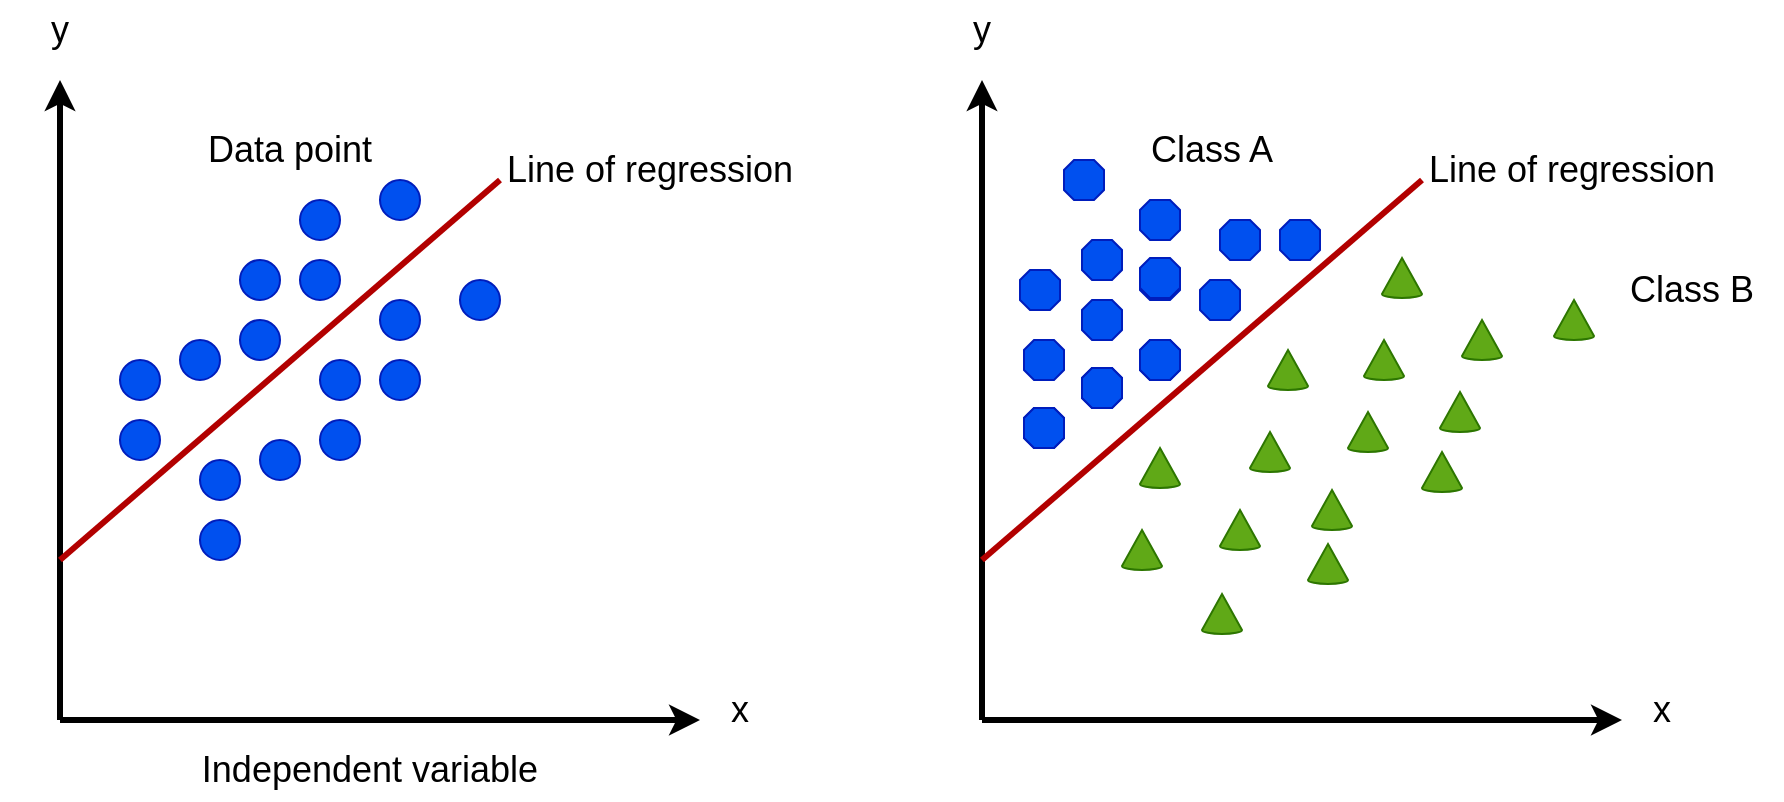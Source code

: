 <mxfile version="20.8.20" type="github"><diagram name="Seite-1" id="AEhaJvq-Rwga2lWYhz7p"><mxGraphModel dx="1434" dy="827" grid="1" gridSize="10" guides="1" tooltips="1" connect="1" arrows="1" fold="1" page="1" pageScale="1" pageWidth="827" pageHeight="1169" math="0" shadow="0"><root><mxCell id="0"/><mxCell id="1" parent="0"/><mxCell id="GwJlWllPwldxrlZpVOdF-26" value="" style="group" vertex="1" connectable="0" parent="1"><mxGeometry x="30" y="280" width="400" height="370" as="geometry"/></mxCell><mxCell id="GwJlWllPwldxrlZpVOdF-1" value="" style="endArrow=classic;html=1;rounded=0;strokeWidth=3;" edge="1" parent="GwJlWllPwldxrlZpVOdF-26"><mxGeometry width="50" height="50" relative="1" as="geometry"><mxPoint x="30" y="360" as="sourcePoint"/><mxPoint x="30" y="40" as="targetPoint"/></mxGeometry></mxCell><mxCell id="GwJlWllPwldxrlZpVOdF-3" value="" style="endArrow=classic;html=1;rounded=0;strokeWidth=3;" edge="1" parent="GwJlWllPwldxrlZpVOdF-26"><mxGeometry width="50" height="50" relative="1" as="geometry"><mxPoint x="30" y="360" as="sourcePoint"/><mxPoint x="350" y="360" as="targetPoint"/></mxGeometry></mxCell><mxCell id="GwJlWllPwldxrlZpVOdF-4" value="" style="endArrow=none;html=1;rounded=0;strokeWidth=3;fillColor=#e51400;strokeColor=#B20000;" edge="1" parent="GwJlWllPwldxrlZpVOdF-26"><mxGeometry width="50" height="50" relative="1" as="geometry"><mxPoint x="30" y="280" as="sourcePoint"/><mxPoint x="250" y="90" as="targetPoint"/></mxGeometry></mxCell><mxCell id="GwJlWllPwldxrlZpVOdF-6" value="&lt;font style=&quot;font-size: 18px;&quot;&gt;x&lt;/font&gt;" style="text;strokeColor=none;align=center;fillColor=none;html=1;verticalAlign=middle;whiteSpace=wrap;rounded=0;" vertex="1" parent="GwJlWllPwldxrlZpVOdF-26"><mxGeometry x="340" y="340" width="60" height="30" as="geometry"/></mxCell><mxCell id="GwJlWllPwldxrlZpVOdF-7" value="" style="ellipse;whiteSpace=wrap;html=1;fontSize=18;fillColor=#0050ef;fontColor=#ffffff;strokeColor=#001DBC;" vertex="1" parent="GwJlWllPwldxrlZpVOdF-26"><mxGeometry x="90" y="170" width="20" height="20" as="geometry"/></mxCell><mxCell id="GwJlWllPwldxrlZpVOdF-8" value="" style="ellipse;whiteSpace=wrap;html=1;fontSize=18;fillColor=#0050ef;fontColor=#ffffff;strokeColor=#001DBC;" vertex="1" parent="GwJlWllPwldxrlZpVOdF-26"><mxGeometry x="60" y="180" width="20" height="20" as="geometry"/></mxCell><mxCell id="GwJlWllPwldxrlZpVOdF-9" value="" style="ellipse;whiteSpace=wrap;html=1;fontSize=18;fillColor=#0050ef;fontColor=#ffffff;strokeColor=#001DBC;" vertex="1" parent="GwJlWllPwldxrlZpVOdF-26"><mxGeometry x="60" y="210" width="20" height="20" as="geometry"/></mxCell><mxCell id="GwJlWllPwldxrlZpVOdF-10" value="" style="ellipse;whiteSpace=wrap;html=1;fontSize=18;fillColor=#0050ef;fontColor=#ffffff;strokeColor=#001DBC;" vertex="1" parent="GwJlWllPwldxrlZpVOdF-26"><mxGeometry x="120" y="160" width="20" height="20" as="geometry"/></mxCell><mxCell id="GwJlWllPwldxrlZpVOdF-11" value="" style="ellipse;whiteSpace=wrap;html=1;fontSize=18;fillColor=#0050ef;fontColor=#ffffff;strokeColor=#001DBC;" vertex="1" parent="GwJlWllPwldxrlZpVOdF-26"><mxGeometry x="120" y="130" width="20" height="20" as="geometry"/></mxCell><mxCell id="GwJlWllPwldxrlZpVOdF-12" value="" style="ellipse;whiteSpace=wrap;html=1;fontSize=18;fillColor=#0050ef;fontColor=#ffffff;strokeColor=#001DBC;" vertex="1" parent="GwJlWllPwldxrlZpVOdF-26"><mxGeometry x="150" y="130" width="20" height="20" as="geometry"/></mxCell><mxCell id="GwJlWllPwldxrlZpVOdF-13" value="" style="ellipse;whiteSpace=wrap;html=1;fontSize=18;fillColor=#0050ef;fontColor=#ffffff;strokeColor=#001DBC;" vertex="1" parent="GwJlWllPwldxrlZpVOdF-26"><mxGeometry x="150" y="100" width="20" height="20" as="geometry"/></mxCell><mxCell id="GwJlWllPwldxrlZpVOdF-14" value="" style="ellipse;whiteSpace=wrap;html=1;fontSize=18;fillColor=#0050ef;fontColor=#ffffff;strokeColor=#001DBC;" vertex="1" parent="GwJlWllPwldxrlZpVOdF-26"><mxGeometry x="190" y="90" width="20" height="20" as="geometry"/></mxCell><mxCell id="GwJlWllPwldxrlZpVOdF-15" value="" style="ellipse;whiteSpace=wrap;html=1;fontSize=18;fillColor=#0050ef;fontColor=#ffffff;strokeColor=#001DBC;" vertex="1" parent="GwJlWllPwldxrlZpVOdF-26"><mxGeometry x="130" y="220" width="20" height="20" as="geometry"/></mxCell><mxCell id="GwJlWllPwldxrlZpVOdF-16" value="" style="ellipse;whiteSpace=wrap;html=1;fontSize=18;fillColor=#0050ef;fontColor=#ffffff;strokeColor=#001DBC;" vertex="1" parent="GwJlWllPwldxrlZpVOdF-26"><mxGeometry x="100" y="230" width="20" height="20" as="geometry"/></mxCell><mxCell id="GwJlWllPwldxrlZpVOdF-17" value="" style="ellipse;whiteSpace=wrap;html=1;fontSize=18;fillColor=#0050ef;fontColor=#ffffff;strokeColor=#001DBC;" vertex="1" parent="GwJlWllPwldxrlZpVOdF-26"><mxGeometry x="100" y="260" width="20" height="20" as="geometry"/></mxCell><mxCell id="GwJlWllPwldxrlZpVOdF-18" value="" style="ellipse;whiteSpace=wrap;html=1;fontSize=18;fillColor=#0050ef;fontColor=#ffffff;strokeColor=#001DBC;" vertex="1" parent="GwJlWllPwldxrlZpVOdF-26"><mxGeometry x="160" y="210" width="20" height="20" as="geometry"/></mxCell><mxCell id="GwJlWllPwldxrlZpVOdF-19" value="" style="ellipse;whiteSpace=wrap;html=1;fontSize=18;fillColor=#0050ef;fontColor=#ffffff;strokeColor=#001DBC;" vertex="1" parent="GwJlWllPwldxrlZpVOdF-26"><mxGeometry x="160" y="180" width="20" height="20" as="geometry"/></mxCell><mxCell id="GwJlWllPwldxrlZpVOdF-20" value="" style="ellipse;whiteSpace=wrap;html=1;fontSize=18;fillColor=#0050ef;fontColor=#ffffff;strokeColor=#001DBC;" vertex="1" parent="GwJlWllPwldxrlZpVOdF-26"><mxGeometry x="190" y="180" width="20" height="20" as="geometry"/></mxCell><mxCell id="GwJlWllPwldxrlZpVOdF-21" value="" style="ellipse;whiteSpace=wrap;html=1;fontSize=18;fillColor=#0050ef;fontColor=#ffffff;strokeColor=#001DBC;" vertex="1" parent="GwJlWllPwldxrlZpVOdF-26"><mxGeometry x="190" y="150" width="20" height="20" as="geometry"/></mxCell><mxCell id="GwJlWllPwldxrlZpVOdF-22" value="" style="ellipse;whiteSpace=wrap;html=1;fontSize=18;fillColor=#0050ef;fontColor=#ffffff;strokeColor=#001DBC;" vertex="1" parent="GwJlWllPwldxrlZpVOdF-26"><mxGeometry x="230" y="140" width="20" height="20" as="geometry"/></mxCell><mxCell id="GwJlWllPwldxrlZpVOdF-23" value="&lt;span style=&quot;font-size: 18px;&quot;&gt;Data point&lt;/span&gt;" style="text;strokeColor=none;align=center;fillColor=none;html=1;verticalAlign=middle;whiteSpace=wrap;rounded=0;rotation=0;" vertex="1" parent="GwJlWllPwldxrlZpVOdF-26"><mxGeometry x="100" y="60" width="90" height="30" as="geometry"/></mxCell><mxCell id="GwJlWllPwldxrlZpVOdF-24" value="&lt;span style=&quot;font-size: 18px;&quot;&gt;Line of regression&lt;/span&gt;" style="text;strokeColor=none;align=center;fillColor=none;html=1;verticalAlign=middle;whiteSpace=wrap;rounded=0;rotation=0;" vertex="1" parent="GwJlWllPwldxrlZpVOdF-26"><mxGeometry x="250" y="70" width="150" height="30" as="geometry"/></mxCell><mxCell id="GwJlWllPwldxrlZpVOdF-25" value="&lt;font style=&quot;font-size: 18px;&quot;&gt;y&lt;/font&gt;" style="text;strokeColor=none;align=center;fillColor=none;html=1;verticalAlign=middle;whiteSpace=wrap;rounded=0;" vertex="1" parent="GwJlWllPwldxrlZpVOdF-26"><mxGeometry width="60" height="30" as="geometry"/></mxCell><mxCell id="GwJlWllPwldxrlZpVOdF-28" value="" style="endArrow=classic;html=1;rounded=0;strokeWidth=3;" edge="1" parent="1"><mxGeometry width="50" height="50" relative="1" as="geometry"><mxPoint x="521" y="640" as="sourcePoint"/><mxPoint x="521" y="320" as="targetPoint"/></mxGeometry></mxCell><mxCell id="GwJlWllPwldxrlZpVOdF-29" value="" style="endArrow=classic;html=1;rounded=0;strokeWidth=3;" edge="1" parent="1"><mxGeometry width="50" height="50" relative="1" as="geometry"><mxPoint x="521" y="640" as="sourcePoint"/><mxPoint x="841" y="640" as="targetPoint"/></mxGeometry></mxCell><mxCell id="GwJlWllPwldxrlZpVOdF-30" value="" style="endArrow=none;html=1;rounded=0;strokeWidth=3;fillColor=#e51400;strokeColor=#B20000;" edge="1" parent="1"><mxGeometry width="50" height="50" relative="1" as="geometry"><mxPoint x="521" y="560" as="sourcePoint"/><mxPoint x="741" y="370" as="targetPoint"/></mxGeometry></mxCell><mxCell id="GwJlWllPwldxrlZpVOdF-31" value="&lt;font style=&quot;font-size: 18px;&quot;&gt;x&lt;/font&gt;" style="text;strokeColor=none;align=center;fillColor=none;html=1;verticalAlign=middle;whiteSpace=wrap;rounded=0;" vertex="1" parent="1"><mxGeometry x="831" y="620" width="60" height="30" as="geometry"/></mxCell><mxCell id="GwJlWllPwldxrlZpVOdF-48" value="&lt;span style=&quot;font-size: 18px;&quot;&gt;Class A&lt;/span&gt;" style="text;strokeColor=none;align=center;fillColor=none;html=1;verticalAlign=middle;whiteSpace=wrap;rounded=0;rotation=0;" vertex="1" parent="1"><mxGeometry x="591" y="340" width="90" height="30" as="geometry"/></mxCell><mxCell id="GwJlWllPwldxrlZpVOdF-49" value="&lt;span style=&quot;font-size: 18px;&quot;&gt;Line of regression&lt;/span&gt;" style="text;strokeColor=none;align=center;fillColor=none;html=1;verticalAlign=middle;whiteSpace=wrap;rounded=0;rotation=0;" vertex="1" parent="1"><mxGeometry x="741" y="350" width="150" height="30" as="geometry"/></mxCell><mxCell id="GwJlWllPwldxrlZpVOdF-50" value="&lt;font style=&quot;font-size: 18px;&quot;&gt;y&lt;/font&gt;" style="text;strokeColor=none;align=center;fillColor=none;html=1;verticalAlign=middle;whiteSpace=wrap;rounded=0;" vertex="1" parent="1"><mxGeometry x="491" y="280" width="60" height="30" as="geometry"/></mxCell><mxCell id="GwJlWllPwldxrlZpVOdF-51" value="&lt;span style=&quot;font-size: 18px;&quot;&gt;Class B&lt;/span&gt;" style="text;strokeColor=none;align=center;fillColor=none;html=1;verticalAlign=middle;whiteSpace=wrap;rounded=0;rotation=0;" vertex="1" parent="1"><mxGeometry x="831" y="410" width="90" height="30" as="geometry"/></mxCell><mxCell id="GwJlWllPwldxrlZpVOdF-52" value="" style="verticalLabelPosition=bottom;verticalAlign=top;html=1;shape=mxgraph.basic.polygon;polyCoords=[[0.25,0],[0.75,0],[1,0.25],[1,0.75],[0.75,1],[0.25,1],[0,0.75],[0,0.25]];polyline=0;fontSize=18;fillColor=#0050ef;strokeColor=#001DBC;fontColor=#ffffff;" vertex="1" parent="1"><mxGeometry x="542" y="484" width="20" height="20" as="geometry"/></mxCell><mxCell id="GwJlWllPwldxrlZpVOdF-53" value="" style="verticalLabelPosition=bottom;verticalAlign=top;html=1;shape=mxgraph.basic.polygon;polyCoords=[[0.25,0],[0.75,0],[1,0.25],[1,0.75],[0.75,1],[0.25,1],[0,0.75],[0,0.25]];polyline=0;fontSize=18;fillColor=#0050ef;strokeColor=#001DBC;fontColor=#ffffff;" vertex="1" parent="1"><mxGeometry x="571" y="464" width="20" height="20" as="geometry"/></mxCell><mxCell id="GwJlWllPwldxrlZpVOdF-54" value="" style="verticalLabelPosition=bottom;verticalAlign=top;html=1;shape=mxgraph.basic.polygon;polyCoords=[[0.25,0],[0.75,0],[1,0.25],[1,0.75],[0.75,1],[0.25,1],[0,0.75],[0,0.25]];polyline=0;fontSize=18;fillColor=#0050ef;strokeColor=#001DBC;fontColor=#ffffff;" vertex="1" parent="1"><mxGeometry x="600" y="450" width="20" height="20" as="geometry"/></mxCell><mxCell id="GwJlWllPwldxrlZpVOdF-55" value="" style="verticalLabelPosition=bottom;verticalAlign=top;html=1;shape=mxgraph.basic.polygon;polyCoords=[[0.25,0],[0.75,0],[1,0.25],[1,0.75],[0.75,1],[0.25,1],[0,0.75],[0,0.25]];polyline=0;fontSize=18;fillColor=#0050ef;strokeColor=#001DBC;fontColor=#ffffff;" vertex="1" parent="1"><mxGeometry x="571" y="430" width="20" height="20" as="geometry"/></mxCell><mxCell id="GwJlWllPwldxrlZpVOdF-56" value="" style="verticalLabelPosition=bottom;verticalAlign=top;html=1;shape=mxgraph.basic.polygon;polyCoords=[[0.25,0],[0.75,0],[1,0.25],[1,0.75],[0.75,1],[0.25,1],[0,0.75],[0,0.25]];polyline=0;fontSize=18;fillColor=#0050ef;strokeColor=#001DBC;fontColor=#ffffff;" vertex="1" parent="1"><mxGeometry x="630" y="420" width="20" height="20" as="geometry"/></mxCell><mxCell id="GwJlWllPwldxrlZpVOdF-57" value="" style="verticalLabelPosition=bottom;verticalAlign=top;html=1;shape=mxgraph.basic.polygon;polyCoords=[[0.25,0],[0.75,0],[1,0.25],[1,0.75],[0.75,1],[0.25,1],[0,0.75],[0,0.25]];polyline=0;fontSize=18;fillColor=#0050ef;strokeColor=#001DBC;fontColor=#ffffff;" vertex="1" parent="1"><mxGeometry x="600" y="410" width="20" height="20" as="geometry"/></mxCell><mxCell id="GwJlWllPwldxrlZpVOdF-58" value="" style="verticalLabelPosition=bottom;verticalAlign=top;html=1;shape=mxgraph.basic.polygon;polyCoords=[[0.25,0],[0.75,0],[1,0.25],[1,0.75],[0.75,1],[0.25,1],[0,0.75],[0,0.25]];polyline=0;fontSize=18;fillColor=#0050ef;strokeColor=#001DBC;fontColor=#ffffff;" vertex="1" parent="1"><mxGeometry x="640" y="390" width="20" height="20" as="geometry"/></mxCell><mxCell id="GwJlWllPwldxrlZpVOdF-59" value="" style="verticalLabelPosition=bottom;verticalAlign=top;html=1;shape=mxgraph.basic.polygon;polyCoords=[[0.25,0],[0.75,0],[1,0.25],[1,0.75],[0.75,1],[0.25,1],[0,0.75],[0,0.25]];polyline=0;fontSize=18;fillColor=#0050ef;strokeColor=#001DBC;fontColor=#ffffff;" vertex="1" parent="1"><mxGeometry x="670" y="390" width="20" height="20" as="geometry"/></mxCell><mxCell id="GwJlWllPwldxrlZpVOdF-60" value="" style="verticalLabelPosition=bottom;verticalAlign=top;html=1;shape=mxgraph.basic.polygon;polyCoords=[[0.25,0],[0.75,0],[1,0.25],[1,0.75],[0.75,1],[0.25,1],[0,0.75],[0,0.25]];polyline=0;fontSize=18;fillColor=#0050ef;strokeColor=#001DBC;fontColor=#ffffff;" vertex="1" parent="1"><mxGeometry x="542" y="484" width="20" height="20" as="geometry"/></mxCell><mxCell id="GwJlWllPwldxrlZpVOdF-61" value="" style="verticalLabelPosition=bottom;verticalAlign=top;html=1;shape=mxgraph.basic.polygon;polyCoords=[[0.25,0],[0.75,0],[1,0.25],[1,0.75],[0.75,1],[0.25,1],[0,0.75],[0,0.25]];polyline=0;fontSize=18;fillColor=#0050ef;strokeColor=#001DBC;fontColor=#ffffff;" vertex="1" parent="1"><mxGeometry x="571" y="464" width="20" height="20" as="geometry"/></mxCell><mxCell id="GwJlWllPwldxrlZpVOdF-62" value="" style="verticalLabelPosition=bottom;verticalAlign=top;html=1;shape=mxgraph.basic.polygon;polyCoords=[[0.25,0],[0.75,0],[1,0.25],[1,0.75],[0.75,1],[0.25,1],[0,0.75],[0,0.25]];polyline=0;fontSize=18;fillColor=#0050ef;strokeColor=#001DBC;fontColor=#ffffff;" vertex="1" parent="1"><mxGeometry x="600" y="450" width="20" height="20" as="geometry"/></mxCell><mxCell id="GwJlWllPwldxrlZpVOdF-64" value="" style="verticalLabelPosition=bottom;verticalAlign=top;html=1;shape=mxgraph.basic.polygon;polyCoords=[[0.25,0],[0.75,0],[1,0.25],[1,0.75],[0.75,1],[0.25,1],[0,0.75],[0,0.25]];polyline=0;fontSize=18;fillColor=#0050ef;strokeColor=#001DBC;fontColor=#ffffff;" vertex="1" parent="1"><mxGeometry x="600" y="409" width="20" height="20" as="geometry"/></mxCell><mxCell id="GwJlWllPwldxrlZpVOdF-65" value="" style="verticalLabelPosition=bottom;verticalAlign=top;html=1;shape=mxgraph.basic.polygon;polyCoords=[[0.25,0],[0.75,0],[1,0.25],[1,0.75],[0.75,1],[0.25,1],[0,0.75],[0,0.25]];polyline=0;fontSize=18;fillColor=#0050ef;strokeColor=#001DBC;fontColor=#ffffff;" vertex="1" parent="1"><mxGeometry x="600" y="380" width="20" height="20" as="geometry"/></mxCell><mxCell id="GwJlWllPwldxrlZpVOdF-66" value="" style="verticalLabelPosition=bottom;verticalAlign=top;html=1;shape=mxgraph.basic.polygon;polyCoords=[[0.25,0],[0.75,0],[1,0.25],[1,0.75],[0.75,1],[0.25,1],[0,0.75],[0,0.25]];polyline=0;fontSize=18;fillColor=#0050ef;strokeColor=#001DBC;fontColor=#ffffff;" vertex="1" parent="1"><mxGeometry x="542" y="450" width="20" height="20" as="geometry"/></mxCell><mxCell id="GwJlWllPwldxrlZpVOdF-67" value="" style="verticalLabelPosition=bottom;verticalAlign=top;html=1;shape=mxgraph.basic.polygon;polyCoords=[[0.25,0],[0.75,0],[1,0.25],[1,0.75],[0.75,1],[0.25,1],[0,0.75],[0,0.25]];polyline=0;fontSize=18;fillColor=#0050ef;strokeColor=#001DBC;fontColor=#ffffff;" vertex="1" parent="1"><mxGeometry x="571" y="400" width="20" height="20" as="geometry"/></mxCell><mxCell id="GwJlWllPwldxrlZpVOdF-68" value="" style="verticalLabelPosition=bottom;verticalAlign=top;html=1;shape=mxgraph.basic.polygon;polyCoords=[[0.25,0],[0.75,0],[1,0.25],[1,0.75],[0.75,1],[0.25,1],[0,0.75],[0,0.25]];polyline=0;fontSize=18;fillColor=#0050ef;strokeColor=#001DBC;fontColor=#ffffff;" vertex="1" parent="1"><mxGeometry x="540" y="415" width="20" height="20" as="geometry"/></mxCell><mxCell id="GwJlWllPwldxrlZpVOdF-69" value="" style="verticalLabelPosition=bottom;verticalAlign=top;html=1;shape=mxgraph.basic.polygon;polyCoords=[[0.25,0],[0.75,0],[1,0.25],[1,0.75],[0.75,1],[0.25,1],[0,0.75],[0,0.25]];polyline=0;fontSize=18;fillColor=#0050ef;strokeColor=#001DBC;fontColor=#ffffff;" vertex="1" parent="1"><mxGeometry x="562" y="360" width="20" height="20" as="geometry"/></mxCell><mxCell id="GwJlWllPwldxrlZpVOdF-70" value="" style="verticalLabelPosition=bottom;verticalAlign=top;html=1;shape=mxgraph.basic.cone2;dx=0.5;dy=0.9;fontSize=18;fillColor=#60a917;fontColor=#ffffff;strokeColor=#2D7600;" vertex="1" parent="1"><mxGeometry x="600" y="504" width="20" height="20" as="geometry"/></mxCell><mxCell id="GwJlWllPwldxrlZpVOdF-71" value="" style="verticalLabelPosition=bottom;verticalAlign=top;html=1;shape=mxgraph.basic.cone2;dx=0.5;dy=0.9;fontSize=18;fillColor=#60a917;fontColor=#ffffff;strokeColor=#2D7600;" vertex="1" parent="1"><mxGeometry x="664" y="455" width="20" height="20" as="geometry"/></mxCell><mxCell id="GwJlWllPwldxrlZpVOdF-72" value="" style="verticalLabelPosition=bottom;verticalAlign=top;html=1;shape=mxgraph.basic.cone2;dx=0.5;dy=0.9;fontSize=18;fillColor=#60a917;fontColor=#ffffff;strokeColor=#2D7600;" vertex="1" parent="1"><mxGeometry x="721" y="409" width="20" height="20" as="geometry"/></mxCell><mxCell id="GwJlWllPwldxrlZpVOdF-75" value="" style="verticalLabelPosition=bottom;verticalAlign=top;html=1;shape=mxgraph.basic.cone2;dx=0.5;dy=0.9;fontSize=18;fillColor=#60a917;fontColor=#ffffff;strokeColor=#2D7600;" vertex="1" parent="1"><mxGeometry x="591" y="545" width="20" height="20" as="geometry"/></mxCell><mxCell id="GwJlWllPwldxrlZpVOdF-76" value="" style="verticalLabelPosition=bottom;verticalAlign=top;html=1;shape=mxgraph.basic.cone2;dx=0.5;dy=0.9;fontSize=18;fillColor=#60a917;fontColor=#ffffff;strokeColor=#2D7600;" vertex="1" parent="1"><mxGeometry x="655" y="496" width="20" height="20" as="geometry"/></mxCell><mxCell id="GwJlWllPwldxrlZpVOdF-77" value="" style="verticalLabelPosition=bottom;verticalAlign=top;html=1;shape=mxgraph.basic.cone2;dx=0.5;dy=0.9;fontSize=18;fillColor=#60a917;fontColor=#ffffff;strokeColor=#2D7600;" vertex="1" parent="1"><mxGeometry x="712" y="450" width="20" height="20" as="geometry"/></mxCell><mxCell id="GwJlWllPwldxrlZpVOdF-78" value="" style="verticalLabelPosition=bottom;verticalAlign=top;html=1;shape=mxgraph.basic.cone2;dx=0.5;dy=0.9;fontSize=18;fillColor=#60a917;fontColor=#ffffff;strokeColor=#2D7600;" vertex="1" parent="1"><mxGeometry x="640" y="535" width="20" height="20" as="geometry"/></mxCell><mxCell id="GwJlWllPwldxrlZpVOdF-79" value="" style="verticalLabelPosition=bottom;verticalAlign=top;html=1;shape=mxgraph.basic.cone2;dx=0.5;dy=0.9;fontSize=18;fillColor=#60a917;fontColor=#ffffff;strokeColor=#2D7600;" vertex="1" parent="1"><mxGeometry x="704" y="486" width="20" height="20" as="geometry"/></mxCell><mxCell id="GwJlWllPwldxrlZpVOdF-80" value="" style="verticalLabelPosition=bottom;verticalAlign=top;html=1;shape=mxgraph.basic.cone2;dx=0.5;dy=0.9;fontSize=18;fillColor=#60a917;fontColor=#ffffff;strokeColor=#2D7600;" vertex="1" parent="1"><mxGeometry x="761" y="440" width="20" height="20" as="geometry"/></mxCell><mxCell id="GwJlWllPwldxrlZpVOdF-81" value="" style="verticalLabelPosition=bottom;verticalAlign=top;html=1;shape=mxgraph.basic.cone2;dx=0.5;dy=0.9;fontSize=18;fillColor=#60a917;fontColor=#ffffff;strokeColor=#2D7600;" vertex="1" parent="1"><mxGeometry x="686" y="525" width="20" height="20" as="geometry"/></mxCell><mxCell id="GwJlWllPwldxrlZpVOdF-82" value="" style="verticalLabelPosition=bottom;verticalAlign=top;html=1;shape=mxgraph.basic.cone2;dx=0.5;dy=0.9;fontSize=18;fillColor=#60a917;fontColor=#ffffff;strokeColor=#2D7600;" vertex="1" parent="1"><mxGeometry x="750" y="476" width="20" height="20" as="geometry"/></mxCell><mxCell id="GwJlWllPwldxrlZpVOdF-83" value="" style="verticalLabelPosition=bottom;verticalAlign=top;html=1;shape=mxgraph.basic.cone2;dx=0.5;dy=0.9;fontSize=18;fillColor=#60a917;fontColor=#ffffff;strokeColor=#2D7600;" vertex="1" parent="1"><mxGeometry x="807" y="430" width="20" height="20" as="geometry"/></mxCell><mxCell id="GwJlWllPwldxrlZpVOdF-84" value="" style="verticalLabelPosition=bottom;verticalAlign=top;html=1;shape=mxgraph.basic.cone2;dx=0.5;dy=0.9;fontSize=18;fillColor=#60a917;fontColor=#ffffff;strokeColor=#2D7600;" vertex="1" parent="1"><mxGeometry x="631" y="577" width="20" height="20" as="geometry"/></mxCell><mxCell id="GwJlWllPwldxrlZpVOdF-85" value="" style="verticalLabelPosition=bottom;verticalAlign=top;html=1;shape=mxgraph.basic.cone2;dx=0.5;dy=0.9;fontSize=18;fillColor=#60a917;fontColor=#ffffff;strokeColor=#2D7600;" vertex="1" parent="1"><mxGeometry x="684" y="552" width="20" height="20" as="geometry"/></mxCell><mxCell id="GwJlWllPwldxrlZpVOdF-86" value="" style="verticalLabelPosition=bottom;verticalAlign=top;html=1;shape=mxgraph.basic.cone2;dx=0.5;dy=0.9;fontSize=18;fillColor=#60a917;fontColor=#ffffff;strokeColor=#2D7600;" vertex="1" parent="1"><mxGeometry x="741" y="506" width="20" height="20" as="geometry"/></mxCell><mxCell id="GwJlWllPwldxrlZpVOdF-87" value="&lt;span style=&quot;font-size: 18px;&quot;&gt;Independent variable&lt;/span&gt;" style="text;strokeColor=none;align=center;fillColor=none;html=1;verticalAlign=middle;whiteSpace=wrap;rounded=0;rotation=0;" vertex="1" parent="1"><mxGeometry x="120" y="650" width="190" height="30" as="geometry"/></mxCell></root></mxGraphModel></diagram></mxfile>